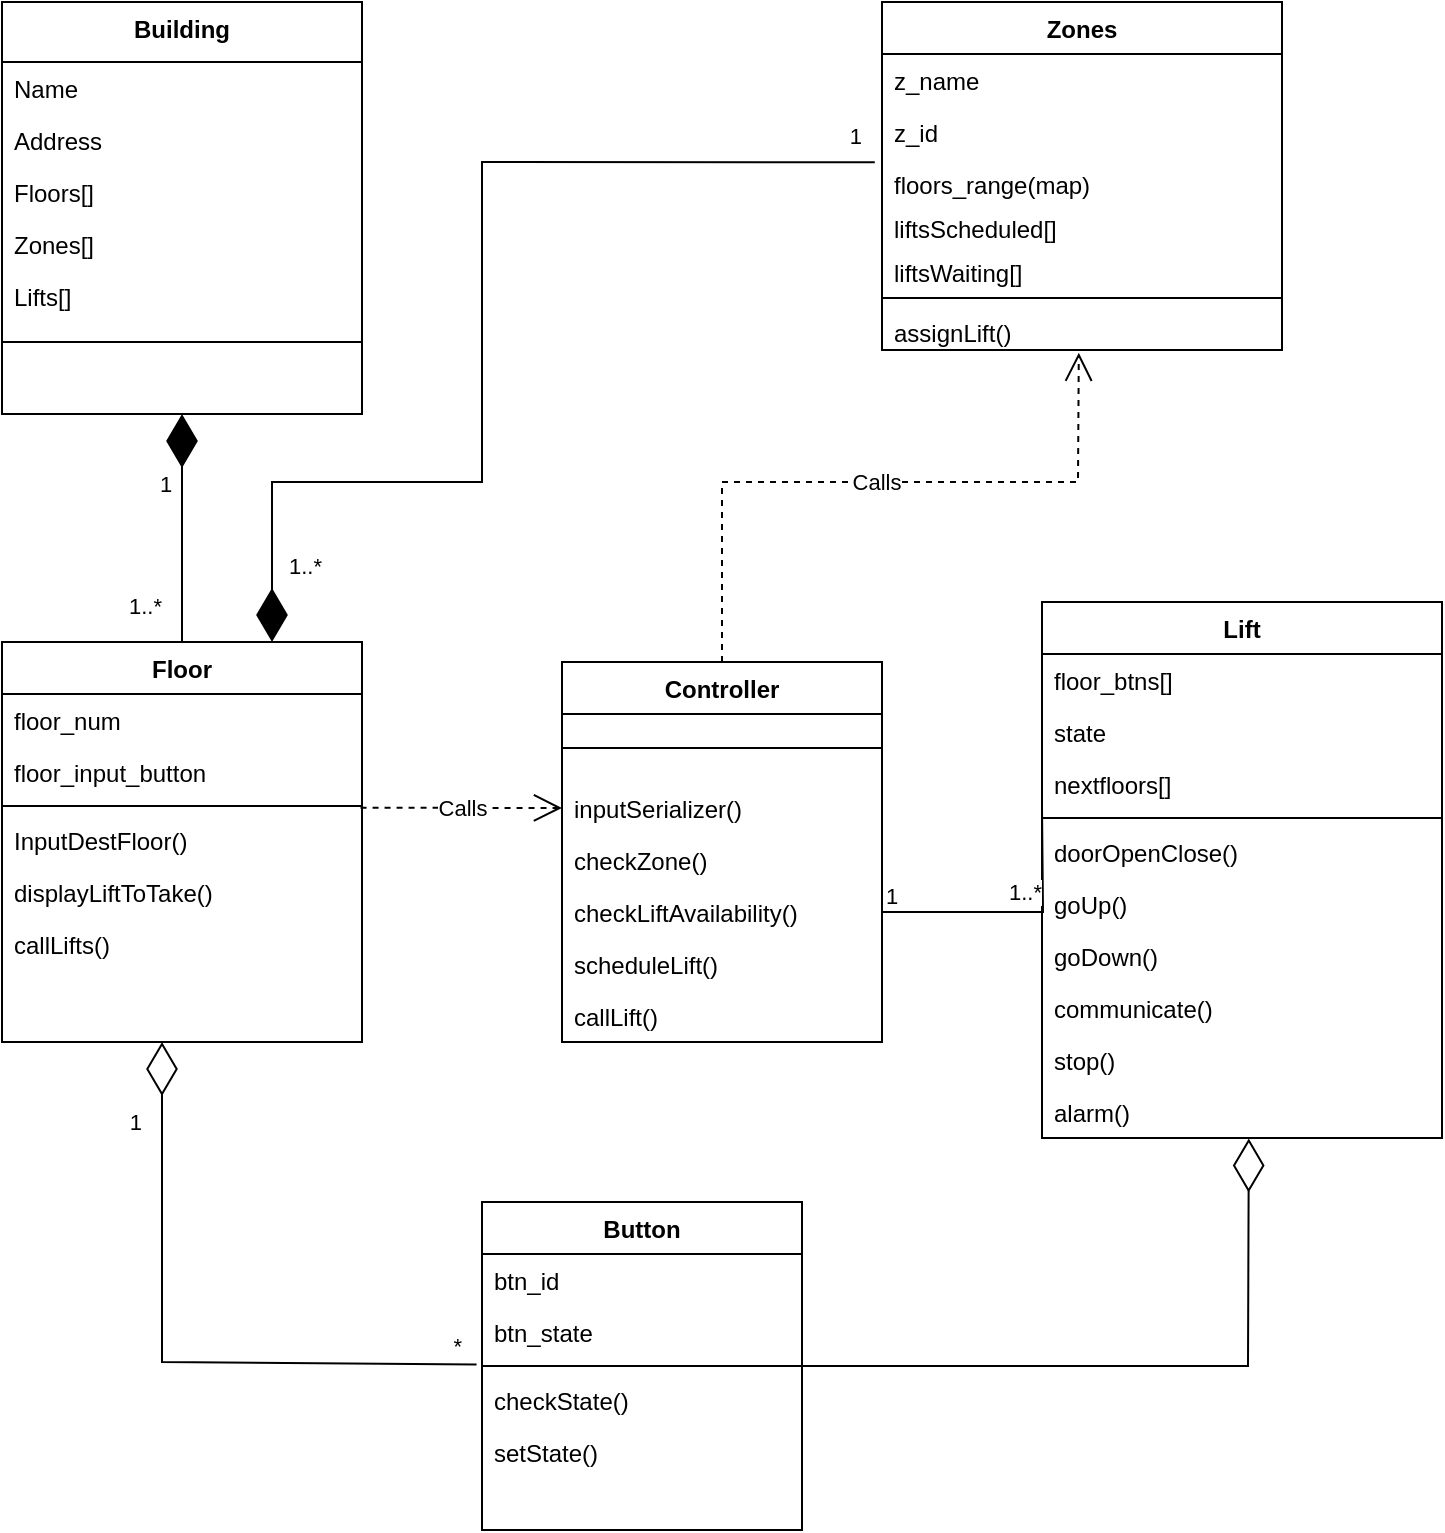 <mxfile version="26.0.4">
  <diagram id="C5RBs43oDa-KdzZeNtuy" name="Page-1">
    <mxGraphModel dx="1675" dy="849" grid="1" gridSize="10" guides="1" tooltips="1" connect="1" arrows="1" fold="1" page="1" pageScale="1" pageWidth="827" pageHeight="1169" math="0" shadow="0">
      <root>
        <mxCell id="WIyWlLk6GJQsqaUBKTNV-0" />
        <mxCell id="WIyWlLk6GJQsqaUBKTNV-1" parent="WIyWlLk6GJQsqaUBKTNV-0" />
        <mxCell id="zkfFHV4jXpPFQw0GAbJ--0" value="Building" style="swimlane;fontStyle=1;align=center;verticalAlign=top;childLayout=stackLayout;horizontal=1;startSize=30;horizontalStack=0;resizeParent=1;resizeLast=0;collapsible=1;marginBottom=0;rounded=0;shadow=0;strokeWidth=1;" parent="WIyWlLk6GJQsqaUBKTNV-1" vertex="1">
          <mxGeometry x="80" y="80" width="180" height="206" as="geometry">
            <mxRectangle x="230" y="140" width="160" height="26" as="alternateBounds" />
          </mxGeometry>
        </mxCell>
        <mxCell id="f4IZc6SMdn19r549mF4H-6" value="Name" style="text;align=left;verticalAlign=top;spacingLeft=4;spacingRight=4;overflow=hidden;rotatable=0;points=[[0,0.5],[1,0.5]];portConstraint=eastwest;" vertex="1" parent="zkfFHV4jXpPFQw0GAbJ--0">
          <mxGeometry y="30" width="180" height="26" as="geometry" />
        </mxCell>
        <mxCell id="zkfFHV4jXpPFQw0GAbJ--2" value="Address" style="text;align=left;verticalAlign=top;spacingLeft=4;spacingRight=4;overflow=hidden;rotatable=0;points=[[0,0.5],[1,0.5]];portConstraint=eastwest;rounded=0;shadow=0;html=0;" parent="zkfFHV4jXpPFQw0GAbJ--0" vertex="1">
          <mxGeometry y="56" width="180" height="26" as="geometry" />
        </mxCell>
        <mxCell id="zkfFHV4jXpPFQw0GAbJ--3" value="Floors[]" style="text;align=left;verticalAlign=top;spacingLeft=4;spacingRight=4;overflow=hidden;rotatable=0;points=[[0,0.5],[1,0.5]];portConstraint=eastwest;rounded=0;shadow=0;html=0;" parent="zkfFHV4jXpPFQw0GAbJ--0" vertex="1">
          <mxGeometry y="82" width="180" height="26" as="geometry" />
        </mxCell>
        <mxCell id="yGpQLXkQaWy4uJWImL9x-1" value="Zones[]" style="text;align=left;verticalAlign=top;spacingLeft=4;spacingRight=4;overflow=hidden;rotatable=0;points=[[0,0.5],[1,0.5]];portConstraint=eastwest;rounded=0;shadow=0;html=0;" parent="zkfFHV4jXpPFQw0GAbJ--0" vertex="1">
          <mxGeometry y="108" width="180" height="26" as="geometry" />
        </mxCell>
        <mxCell id="yGpQLXkQaWy4uJWImL9x-2" value="Lifts[]" style="text;align=left;verticalAlign=top;spacingLeft=4;spacingRight=4;overflow=hidden;rotatable=0;points=[[0,0.5],[1,0.5]];portConstraint=eastwest;rounded=0;shadow=0;html=0;" parent="zkfFHV4jXpPFQw0GAbJ--0" vertex="1">
          <mxGeometry y="134" width="180" height="26" as="geometry" />
        </mxCell>
        <mxCell id="zkfFHV4jXpPFQw0GAbJ--4" value="" style="line;html=1;strokeWidth=1;align=left;verticalAlign=middle;spacingTop=-1;spacingLeft=3;spacingRight=3;rotatable=0;labelPosition=right;points=[];portConstraint=eastwest;" parent="zkfFHV4jXpPFQw0GAbJ--0" vertex="1">
          <mxGeometry y="160" width="180" height="20" as="geometry" />
        </mxCell>
        <mxCell id="zkfFHV4jXpPFQw0GAbJ--6" value="Floor" style="swimlane;fontStyle=1;align=center;verticalAlign=top;childLayout=stackLayout;horizontal=1;startSize=26;horizontalStack=0;resizeParent=1;resizeLast=0;collapsible=1;marginBottom=0;rounded=0;shadow=0;strokeWidth=1;" parent="WIyWlLk6GJQsqaUBKTNV-1" vertex="1">
          <mxGeometry x="80" y="400" width="180" height="200" as="geometry">
            <mxRectangle x="130" y="380" width="160" height="26" as="alternateBounds" />
          </mxGeometry>
        </mxCell>
        <mxCell id="zkfFHV4jXpPFQw0GAbJ--7" value="floor_num" style="text;align=left;verticalAlign=top;spacingLeft=4;spacingRight=4;overflow=hidden;rotatable=0;points=[[0,0.5],[1,0.5]];portConstraint=eastwest;" parent="zkfFHV4jXpPFQw0GAbJ--6" vertex="1">
          <mxGeometry y="26" width="180" height="26" as="geometry" />
        </mxCell>
        <mxCell id="f4IZc6SMdn19r549mF4H-10" value="floor_input_button" style="text;align=left;verticalAlign=top;spacingLeft=4;spacingRight=4;overflow=hidden;rotatable=0;points=[[0,0.5],[1,0.5]];portConstraint=eastwest;" vertex="1" parent="zkfFHV4jXpPFQw0GAbJ--6">
          <mxGeometry y="52" width="180" height="26" as="geometry" />
        </mxCell>
        <mxCell id="zkfFHV4jXpPFQw0GAbJ--9" value="" style="line;html=1;strokeWidth=1;align=left;verticalAlign=middle;spacingTop=-1;spacingLeft=3;spacingRight=3;rotatable=0;labelPosition=right;points=[];portConstraint=eastwest;" parent="zkfFHV4jXpPFQw0GAbJ--6" vertex="1">
          <mxGeometry y="78" width="180" height="8" as="geometry" />
        </mxCell>
        <mxCell id="zkfFHV4jXpPFQw0GAbJ--10" value="InputDestFloor()" style="text;align=left;verticalAlign=top;spacingLeft=4;spacingRight=4;overflow=hidden;rotatable=0;points=[[0,0.5],[1,0.5]];portConstraint=eastwest;fontStyle=0" parent="zkfFHV4jXpPFQw0GAbJ--6" vertex="1">
          <mxGeometry y="86" width="180" height="26" as="geometry" />
        </mxCell>
        <mxCell id="zkfFHV4jXpPFQw0GAbJ--11" value="displayLiftToTake()" style="text;align=left;verticalAlign=top;spacingLeft=4;spacingRight=4;overflow=hidden;rotatable=0;points=[[0,0.5],[1,0.5]];portConstraint=eastwest;" parent="zkfFHV4jXpPFQw0GAbJ--6" vertex="1">
          <mxGeometry y="112" width="180" height="26" as="geometry" />
        </mxCell>
        <mxCell id="f4IZc6SMdn19r549mF4H-7" value="callLifts()" style="text;align=left;verticalAlign=top;spacingLeft=4;spacingRight=4;overflow=hidden;rotatable=0;points=[[0,0.5],[1,0.5]];portConstraint=eastwest;fontStyle=0" vertex="1" parent="zkfFHV4jXpPFQw0GAbJ--6">
          <mxGeometry y="138" width="180" height="26" as="geometry" />
        </mxCell>
        <mxCell id="zkfFHV4jXpPFQw0GAbJ--13" value="Lift" style="swimlane;fontStyle=1;align=center;verticalAlign=top;childLayout=stackLayout;horizontal=1;startSize=26;horizontalStack=0;resizeParent=1;resizeLast=0;collapsible=1;marginBottom=0;rounded=0;shadow=0;strokeWidth=1;" parent="WIyWlLk6GJQsqaUBKTNV-1" vertex="1">
          <mxGeometry x="600" y="380" width="200" height="268" as="geometry">
            <mxRectangle x="340" y="380" width="170" height="26" as="alternateBounds" />
          </mxGeometry>
        </mxCell>
        <mxCell id="zkfFHV4jXpPFQw0GAbJ--14" value="floor_btns[]" style="text;align=left;verticalAlign=top;spacingLeft=4;spacingRight=4;overflow=hidden;rotatable=0;points=[[0,0.5],[1,0.5]];portConstraint=eastwest;" parent="zkfFHV4jXpPFQw0GAbJ--13" vertex="1">
          <mxGeometry y="26" width="200" height="26" as="geometry" />
        </mxCell>
        <mxCell id="yGpQLXkQaWy4uJWImL9x-4" value="state" style="text;align=left;verticalAlign=top;spacingLeft=4;spacingRight=4;overflow=hidden;rotatable=0;points=[[0,0.5],[1,0.5]];portConstraint=eastwest;" parent="zkfFHV4jXpPFQw0GAbJ--13" vertex="1">
          <mxGeometry y="52" width="200" height="26" as="geometry" />
        </mxCell>
        <mxCell id="yGpQLXkQaWy4uJWImL9x-5" value="nextfloors[]" style="text;align=left;verticalAlign=top;spacingLeft=4;spacingRight=4;overflow=hidden;rotatable=0;points=[[0,0.5],[1,0.5]];portConstraint=eastwest;" parent="zkfFHV4jXpPFQw0GAbJ--13" vertex="1">
          <mxGeometry y="78" width="200" height="26" as="geometry" />
        </mxCell>
        <mxCell id="zkfFHV4jXpPFQw0GAbJ--15" value="" style="line;html=1;strokeWidth=1;align=left;verticalAlign=middle;spacingTop=-1;spacingLeft=3;spacingRight=3;rotatable=0;labelPosition=right;points=[];portConstraint=eastwest;" parent="zkfFHV4jXpPFQw0GAbJ--13" vertex="1">
          <mxGeometry y="104" width="200" height="8" as="geometry" />
        </mxCell>
        <mxCell id="yGpQLXkQaWy4uJWImL9x-6" value="doorOpenClose()" style="text;align=left;verticalAlign=top;spacingLeft=4;spacingRight=4;overflow=hidden;rotatable=0;points=[[0,0.5],[1,0.5]];portConstraint=eastwest;" parent="zkfFHV4jXpPFQw0GAbJ--13" vertex="1">
          <mxGeometry y="112" width="200" height="26" as="geometry" />
        </mxCell>
        <mxCell id="yGpQLXkQaWy4uJWImL9x-7" value="goUp()" style="text;align=left;verticalAlign=top;spacingLeft=4;spacingRight=4;overflow=hidden;rotatable=0;points=[[0,0.5],[1,0.5]];portConstraint=eastwest;" parent="zkfFHV4jXpPFQw0GAbJ--13" vertex="1">
          <mxGeometry y="138" width="200" height="26" as="geometry" />
        </mxCell>
        <mxCell id="yGpQLXkQaWy4uJWImL9x-8" value="goDown()" style="text;align=left;verticalAlign=top;spacingLeft=4;spacingRight=4;overflow=hidden;rotatable=0;points=[[0,0.5],[1,0.5]];portConstraint=eastwest;" parent="zkfFHV4jXpPFQw0GAbJ--13" vertex="1">
          <mxGeometry y="164" width="200" height="26" as="geometry" />
        </mxCell>
        <mxCell id="yGpQLXkQaWy4uJWImL9x-9" value="communicate()" style="text;align=left;verticalAlign=top;spacingLeft=4;spacingRight=4;overflow=hidden;rotatable=0;points=[[0,0.5],[1,0.5]];portConstraint=eastwest;" parent="zkfFHV4jXpPFQw0GAbJ--13" vertex="1">
          <mxGeometry y="190" width="200" height="26" as="geometry" />
        </mxCell>
        <mxCell id="f4IZc6SMdn19r549mF4H-12" value="stop()" style="text;align=left;verticalAlign=top;spacingLeft=4;spacingRight=4;overflow=hidden;rotatable=0;points=[[0,0.5],[1,0.5]];portConstraint=eastwest;" vertex="1" parent="zkfFHV4jXpPFQw0GAbJ--13">
          <mxGeometry y="216" width="200" height="26" as="geometry" />
        </mxCell>
        <mxCell id="f4IZc6SMdn19r549mF4H-13" value="alarm()" style="text;align=left;verticalAlign=top;spacingLeft=4;spacingRight=4;overflow=hidden;rotatable=0;points=[[0,0.5],[1,0.5]];portConstraint=eastwest;" vertex="1" parent="zkfFHV4jXpPFQw0GAbJ--13">
          <mxGeometry y="242" width="200" height="26" as="geometry" />
        </mxCell>
        <mxCell id="zkfFHV4jXpPFQw0GAbJ--17" value="Zones" style="swimlane;fontStyle=1;align=center;verticalAlign=top;childLayout=stackLayout;horizontal=1;startSize=26;horizontalStack=0;resizeParent=1;resizeLast=0;collapsible=1;marginBottom=0;rounded=0;shadow=0;strokeWidth=1;" parent="WIyWlLk6GJQsqaUBKTNV-1" vertex="1">
          <mxGeometry x="520" y="80" width="200" height="174" as="geometry">
            <mxRectangle x="550" y="140" width="160" height="26" as="alternateBounds" />
          </mxGeometry>
        </mxCell>
        <mxCell id="zkfFHV4jXpPFQw0GAbJ--18" value="z_name" style="text;align=left;verticalAlign=top;spacingLeft=4;spacingRight=4;overflow=hidden;rotatable=0;points=[[0,0.5],[1,0.5]];portConstraint=eastwest;" parent="zkfFHV4jXpPFQw0GAbJ--17" vertex="1">
          <mxGeometry y="26" width="200" height="26" as="geometry" />
        </mxCell>
        <mxCell id="zkfFHV4jXpPFQw0GAbJ--19" value="z_id" style="text;align=left;verticalAlign=top;spacingLeft=4;spacingRight=4;overflow=hidden;rotatable=0;points=[[0,0.5],[1,0.5]];portConstraint=eastwest;rounded=0;shadow=0;html=0;" parent="zkfFHV4jXpPFQw0GAbJ--17" vertex="1">
          <mxGeometry y="52" width="200" height="26" as="geometry" />
        </mxCell>
        <mxCell id="yGpQLXkQaWy4uJWImL9x-11" value="floors_range(map)" style="text;align=left;verticalAlign=top;spacingLeft=4;spacingRight=4;overflow=hidden;rotatable=0;points=[[0,0.5],[1,0.5]];portConstraint=eastwest;rounded=0;shadow=0;html=0;" parent="zkfFHV4jXpPFQw0GAbJ--17" vertex="1">
          <mxGeometry y="78" width="200" height="22" as="geometry" />
        </mxCell>
        <mxCell id="f4IZc6SMdn19r549mF4H-34" value="liftsScheduled[]" style="text;align=left;verticalAlign=top;spacingLeft=4;spacingRight=4;overflow=hidden;rotatable=0;points=[[0,0.5],[1,0.5]];portConstraint=eastwest;rounded=0;shadow=0;html=0;" vertex="1" parent="zkfFHV4jXpPFQw0GAbJ--17">
          <mxGeometry y="100" width="200" height="22" as="geometry" />
        </mxCell>
        <mxCell id="f4IZc6SMdn19r549mF4H-35" value="liftsWaiting[]" style="text;align=left;verticalAlign=top;spacingLeft=4;spacingRight=4;overflow=hidden;rotatable=0;points=[[0,0.5],[1,0.5]];portConstraint=eastwest;rounded=0;shadow=0;html=0;" vertex="1" parent="zkfFHV4jXpPFQw0GAbJ--17">
          <mxGeometry y="122" width="200" height="22" as="geometry" />
        </mxCell>
        <mxCell id="zkfFHV4jXpPFQw0GAbJ--23" value="" style="line;html=1;strokeWidth=1;align=left;verticalAlign=middle;spacingTop=-1;spacingLeft=3;spacingRight=3;rotatable=0;labelPosition=right;points=[];portConstraint=eastwest;" parent="zkfFHV4jXpPFQw0GAbJ--17" vertex="1">
          <mxGeometry y="144" width="200" height="8" as="geometry" />
        </mxCell>
        <mxCell id="f4IZc6SMdn19r549mF4H-33" value="assignLift()" style="text;align=left;verticalAlign=top;spacingLeft=4;spacingRight=4;overflow=hidden;rotatable=0;points=[[0,0.5],[1,0.5]];portConstraint=eastwest;rounded=0;shadow=0;html=0;" vertex="1" parent="zkfFHV4jXpPFQw0GAbJ--17">
          <mxGeometry y="152" width="200" height="22" as="geometry" />
        </mxCell>
        <mxCell id="yGpQLXkQaWy4uJWImL9x-17" value="Button" style="swimlane;fontStyle=1;align=center;verticalAlign=top;childLayout=stackLayout;horizontal=1;startSize=26;horizontalStack=0;resizeParent=1;resizeLast=0;collapsible=1;marginBottom=0;rounded=0;shadow=0;strokeWidth=1;" parent="WIyWlLk6GJQsqaUBKTNV-1" vertex="1">
          <mxGeometry x="320" y="680" width="160" height="164" as="geometry">
            <mxRectangle x="130" y="380" width="160" height="26" as="alternateBounds" />
          </mxGeometry>
        </mxCell>
        <mxCell id="yGpQLXkQaWy4uJWImL9x-18" value="btn_id" style="text;align=left;verticalAlign=top;spacingLeft=4;spacingRight=4;overflow=hidden;rotatable=0;points=[[0,0.5],[1,0.5]];portConstraint=eastwest;" parent="yGpQLXkQaWy4uJWImL9x-17" vertex="1">
          <mxGeometry y="26" width="160" height="26" as="geometry" />
        </mxCell>
        <mxCell id="yGpQLXkQaWy4uJWImL9x-19" value="btn_state" style="text;align=left;verticalAlign=top;spacingLeft=4;spacingRight=4;overflow=hidden;rotatable=0;points=[[0,0.5],[1,0.5]];portConstraint=eastwest;rounded=0;shadow=0;html=0;" parent="yGpQLXkQaWy4uJWImL9x-17" vertex="1">
          <mxGeometry y="52" width="160" height="26" as="geometry" />
        </mxCell>
        <mxCell id="yGpQLXkQaWy4uJWImL9x-20" value="" style="line;html=1;strokeWidth=1;align=left;verticalAlign=middle;spacingTop=-1;spacingLeft=3;spacingRight=3;rotatable=0;labelPosition=right;points=[];portConstraint=eastwest;" parent="yGpQLXkQaWy4uJWImL9x-17" vertex="1">
          <mxGeometry y="78" width="160" height="8" as="geometry" />
        </mxCell>
        <mxCell id="yGpQLXkQaWy4uJWImL9x-21" value="checkState()" style="text;align=left;verticalAlign=top;spacingLeft=4;spacingRight=4;overflow=hidden;rotatable=0;points=[[0,0.5],[1,0.5]];portConstraint=eastwest;fontStyle=0" parent="yGpQLXkQaWy4uJWImL9x-17" vertex="1">
          <mxGeometry y="86" width="160" height="26" as="geometry" />
        </mxCell>
        <mxCell id="yGpQLXkQaWy4uJWImL9x-22" value="setState()" style="text;align=left;verticalAlign=top;spacingLeft=4;spacingRight=4;overflow=hidden;rotatable=0;points=[[0,0.5],[1,0.5]];portConstraint=eastwest;" parent="yGpQLXkQaWy4uJWImL9x-17" vertex="1">
          <mxGeometry y="112" width="160" height="26" as="geometry" />
        </mxCell>
        <mxCell id="f4IZc6SMdn19r549mF4H-0" value="Controller" style="swimlane;fontStyle=1;align=center;verticalAlign=top;childLayout=stackLayout;horizontal=1;startSize=26;horizontalStack=0;resizeParent=1;resizeLast=0;collapsible=1;marginBottom=0;rounded=0;shadow=0;strokeWidth=1;" vertex="1" parent="WIyWlLk6GJQsqaUBKTNV-1">
          <mxGeometry x="360" y="410" width="160" height="190" as="geometry">
            <mxRectangle x="130" y="380" width="160" height="26" as="alternateBounds" />
          </mxGeometry>
        </mxCell>
        <mxCell id="f4IZc6SMdn19r549mF4H-3" value="" style="line;html=1;strokeWidth=1;align=left;verticalAlign=middle;spacingTop=-1;spacingLeft=3;spacingRight=3;rotatable=0;labelPosition=right;points=[];portConstraint=eastwest;" vertex="1" parent="f4IZc6SMdn19r549mF4H-0">
          <mxGeometry y="26" width="160" height="34" as="geometry" />
        </mxCell>
        <mxCell id="f4IZc6SMdn19r549mF4H-25" value="inputSerializer()" style="text;align=left;verticalAlign=top;spacingLeft=4;spacingRight=4;overflow=hidden;rotatable=0;points=[[0,0.5],[1,0.5]];portConstraint=eastwest;" vertex="1" parent="f4IZc6SMdn19r549mF4H-0">
          <mxGeometry y="60" width="160" height="26" as="geometry" />
        </mxCell>
        <mxCell id="f4IZc6SMdn19r549mF4H-24" value="checkZone()" style="text;align=left;verticalAlign=top;spacingLeft=4;spacingRight=4;overflow=hidden;rotatable=0;points=[[0,0.5],[1,0.5]];portConstraint=eastwest;" vertex="1" parent="f4IZc6SMdn19r549mF4H-0">
          <mxGeometry y="86" width="160" height="26" as="geometry" />
        </mxCell>
        <mxCell id="f4IZc6SMdn19r549mF4H-4" value="checkLiftAvailability()" style="text;align=left;verticalAlign=top;spacingLeft=4;spacingRight=4;overflow=hidden;rotatable=0;points=[[0,0.5],[1,0.5]];portConstraint=eastwest;fontStyle=0" vertex="1" parent="f4IZc6SMdn19r549mF4H-0">
          <mxGeometry y="112" width="160" height="26" as="geometry" />
        </mxCell>
        <mxCell id="f4IZc6SMdn19r549mF4H-11" value="scheduleLift()" style="text;align=left;verticalAlign=top;spacingLeft=4;spacingRight=4;overflow=hidden;rotatable=0;points=[[0,0.5],[1,0.5]];portConstraint=eastwest;fontStyle=0" vertex="1" parent="f4IZc6SMdn19r549mF4H-0">
          <mxGeometry y="138" width="160" height="26" as="geometry" />
        </mxCell>
        <mxCell id="f4IZc6SMdn19r549mF4H-5" value="callLift()" style="text;align=left;verticalAlign=top;spacingLeft=4;spacingRight=4;overflow=hidden;rotatable=0;points=[[0,0.5],[1,0.5]];portConstraint=eastwest;" vertex="1" parent="f4IZc6SMdn19r549mF4H-0">
          <mxGeometry y="164" width="160" height="26" as="geometry" />
        </mxCell>
        <mxCell id="f4IZc6SMdn19r549mF4H-14" value="" style="endArrow=diamondThin;endFill=0;endSize=24;html=1;rounded=0;exitX=-0.017;exitY=1.127;exitDx=0;exitDy=0;exitPerimeter=0;" edge="1" parent="WIyWlLk6GJQsqaUBKTNV-1" source="yGpQLXkQaWy4uJWImL9x-19">
          <mxGeometry width="160" relative="1" as="geometry">
            <mxPoint x="10" y="660" as="sourcePoint" />
            <mxPoint x="160" y="600" as="targetPoint" />
            <Array as="points">
              <mxPoint x="160" y="760" />
            </Array>
          </mxGeometry>
        </mxCell>
        <mxCell id="f4IZc6SMdn19r549mF4H-15" value="" style="endArrow=diamondThin;endFill=0;endSize=24;html=1;rounded=0;entryX=0.517;entryY=1.01;entryDx=0;entryDy=0;entryPerimeter=0;" edge="1" parent="WIyWlLk6GJQsqaUBKTNV-1" target="f4IZc6SMdn19r549mF4H-13">
          <mxGeometry width="160" relative="1" as="geometry">
            <mxPoint x="480" y="762" as="sourcePoint" />
            <mxPoint x="640" y="648" as="targetPoint" />
            <Array as="points">
              <mxPoint x="703" y="762" />
            </Array>
          </mxGeometry>
        </mxCell>
        <mxCell id="f4IZc6SMdn19r549mF4H-16" value="" style="endArrow=diamondThin;endFill=1;endSize=24;html=1;rounded=0;entryX=0.5;entryY=1;entryDx=0;entryDy=0;exitX=0.5;exitY=0;exitDx=0;exitDy=0;" edge="1" parent="WIyWlLk6GJQsqaUBKTNV-1" source="zkfFHV4jXpPFQw0GAbJ--6" target="zkfFHV4jXpPFQw0GAbJ--0">
          <mxGeometry width="160" relative="1" as="geometry">
            <mxPoint x="40" y="330" as="sourcePoint" />
            <mxPoint x="200" y="330" as="targetPoint" />
          </mxGeometry>
        </mxCell>
        <mxCell id="f4IZc6SMdn19r549mF4H-18" value="" style="endArrow=diamondThin;endFill=1;endSize=24;html=1;rounded=0;entryX=0.75;entryY=0;entryDx=0;entryDy=0;exitX=-0.018;exitY=0.097;exitDx=0;exitDy=0;exitPerimeter=0;" edge="1" parent="WIyWlLk6GJQsqaUBKTNV-1" source="yGpQLXkQaWy4uJWImL9x-11" target="zkfFHV4jXpPFQw0GAbJ--6">
          <mxGeometry width="160" relative="1" as="geometry">
            <mxPoint x="320" y="160" as="sourcePoint" />
            <mxPoint x="480" y="260" as="targetPoint" />
            <Array as="points">
              <mxPoint x="320" y="160" />
              <mxPoint x="320" y="320" />
              <mxPoint x="215" y="320" />
            </Array>
          </mxGeometry>
        </mxCell>
        <mxCell id="f4IZc6SMdn19r549mF4H-19" value="Calls" style="endArrow=open;endSize=12;dashed=1;html=1;rounded=0;exitX=0.996;exitY=0.609;exitDx=0;exitDy=0;exitPerimeter=0;entryX=0;entryY=0.5;entryDx=0;entryDy=0;" edge="1" parent="WIyWlLk6GJQsqaUBKTNV-1" source="zkfFHV4jXpPFQw0GAbJ--9" target="f4IZc6SMdn19r549mF4H-25">
          <mxGeometry width="160" relative="1" as="geometry">
            <mxPoint x="190" y="460" as="sourcePoint" />
            <mxPoint x="350" y="460" as="targetPoint" />
          </mxGeometry>
        </mxCell>
        <mxCell id="f4IZc6SMdn19r549mF4H-20" value="" style="endArrow=none;html=1;edgeStyle=orthogonalEdgeStyle;rounded=0;exitX=1;exitY=0.5;exitDx=0;exitDy=0;" edge="1" parent="WIyWlLk6GJQsqaUBKTNV-1" source="f4IZc6SMdn19r549mF4H-4">
          <mxGeometry relative="1" as="geometry">
            <mxPoint x="540" y="490" as="sourcePoint" />
            <mxPoint x="600" y="483" as="targetPoint" />
          </mxGeometry>
        </mxCell>
        <mxCell id="f4IZc6SMdn19r549mF4H-21" value="1" style="edgeLabel;resizable=0;html=1;align=left;verticalAlign=bottom;" connectable="0" vertex="1" parent="f4IZc6SMdn19r549mF4H-20">
          <mxGeometry x="-1" relative="1" as="geometry" />
        </mxCell>
        <mxCell id="f4IZc6SMdn19r549mF4H-22" value="1..*" style="edgeLabel;resizable=0;html=1;align=right;verticalAlign=bottom;" connectable="0" vertex="1" parent="f4IZc6SMdn19r549mF4H-20">
          <mxGeometry x="1" relative="1" as="geometry">
            <mxPoint y="50" as="offset" />
          </mxGeometry>
        </mxCell>
        <mxCell id="f4IZc6SMdn19r549mF4H-26" value="1" style="edgeLabel;resizable=0;html=1;align=right;verticalAlign=bottom;" connectable="0" vertex="1" parent="WIyWlLk6GJQsqaUBKTNV-1">
          <mxGeometry x="150.0" y="648.002" as="geometry" />
        </mxCell>
        <mxCell id="f4IZc6SMdn19r549mF4H-27" value="*" style="edgeLabel;resizable=0;html=1;align=right;verticalAlign=bottom;" connectable="0" vertex="1" parent="WIyWlLk6GJQsqaUBKTNV-1">
          <mxGeometry x="310.0" y="760.002" as="geometry" />
        </mxCell>
        <mxCell id="f4IZc6SMdn19r549mF4H-28" value="1" style="edgeLabel;resizable=0;html=1;align=left;verticalAlign=bottom;" connectable="0" vertex="1" parent="WIyWlLk6GJQsqaUBKTNV-1">
          <mxGeometry x="530.0" y="545.0" as="geometry">
            <mxPoint x="-373" y="-216" as="offset" />
          </mxGeometry>
        </mxCell>
        <mxCell id="f4IZc6SMdn19r549mF4H-30" value="1..*" style="edgeLabel;resizable=0;html=1;align=right;verticalAlign=bottom;" connectable="0" vertex="1" parent="WIyWlLk6GJQsqaUBKTNV-1">
          <mxGeometry x="160.0" y="390.002" as="geometry" />
        </mxCell>
        <mxCell id="f4IZc6SMdn19r549mF4H-31" value="1" style="edgeLabel;resizable=0;html=1;align=right;verticalAlign=bottom;" connectable="0" vertex="1" parent="WIyWlLk6GJQsqaUBKTNV-1">
          <mxGeometry x="510.0" y="155.002" as="geometry" />
        </mxCell>
        <mxCell id="f4IZc6SMdn19r549mF4H-32" value="1..*" style="edgeLabel;resizable=0;html=1;align=right;verticalAlign=bottom;" connectable="0" vertex="1" parent="WIyWlLk6GJQsqaUBKTNV-1">
          <mxGeometry x="240.0" y="370.002" as="geometry" />
        </mxCell>
        <mxCell id="f4IZc6SMdn19r549mF4H-36" value="Calls" style="endArrow=open;endSize=12;dashed=1;html=1;rounded=0;exitX=0.5;exitY=0;exitDx=0;exitDy=0;entryX=0.492;entryY=1.062;entryDx=0;entryDy=0;entryPerimeter=0;" edge="1" parent="WIyWlLk6GJQsqaUBKTNV-1" source="f4IZc6SMdn19r549mF4H-0" target="f4IZc6SMdn19r549mF4H-33">
          <mxGeometry width="160" relative="1" as="geometry">
            <mxPoint x="363" y="370" as="sourcePoint" />
            <mxPoint x="464" y="370" as="targetPoint" />
            <Array as="points">
              <mxPoint x="440" y="320" />
              <mxPoint x="618" y="320" />
            </Array>
          </mxGeometry>
        </mxCell>
      </root>
    </mxGraphModel>
  </diagram>
</mxfile>
